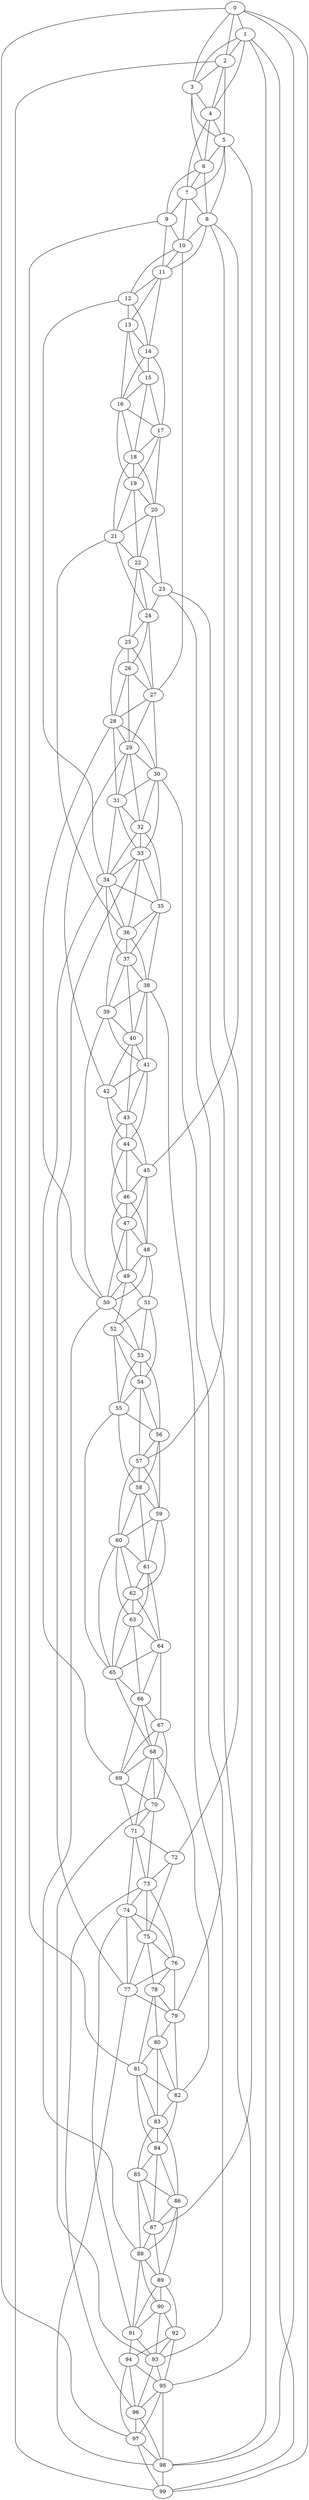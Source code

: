 strict graph "watts_strogatz_graph(100,6,0.1)" {
0;
1;
2;
3;
4;
5;
6;
7;
8;
9;
10;
11;
12;
13;
14;
15;
16;
17;
18;
19;
20;
21;
22;
23;
24;
25;
26;
27;
28;
29;
30;
31;
32;
33;
34;
35;
36;
37;
38;
39;
40;
41;
42;
43;
44;
45;
46;
47;
48;
49;
50;
51;
52;
53;
54;
55;
56;
57;
58;
59;
60;
61;
62;
63;
64;
65;
66;
67;
68;
69;
70;
71;
72;
73;
74;
75;
76;
77;
78;
79;
80;
81;
82;
83;
84;
85;
86;
87;
88;
89;
90;
91;
92;
93;
94;
95;
96;
97;
98;
99;
0 -- 1  [is_available=True, prob="0.377374533729"];
0 -- 2  [is_available=True, prob="0.106482256557"];
0 -- 3  [is_available=True, prob="0.568101885943"];
0 -- 97  [is_available=True, prob="0.509102707786"];
0 -- 98  [is_available=True, prob="1.0"];
0 -- 99  [is_available=True, prob="1.0"];
1 -- 2  [is_available=True, prob="1.0"];
1 -- 99  [is_available=True, prob="1.0"];
1 -- 4  [is_available=True, prob="1.0"];
1 -- 98  [is_available=True, prob="0.157092890295"];
1 -- 3  [is_available=True, prob="1.0"];
2 -- 3  [is_available=True, prob="0.850620908728"];
2 -- 4  [is_available=True, prob="0.6460896867"];
2 -- 5  [is_available=True, prob="0.283650632366"];
2 -- 99  [is_available=True, prob="1.0"];
3 -- 4  [is_available=True, prob="0.414131242556"];
3 -- 5  [is_available=True, prob="0.636511716701"];
3 -- 6  [is_available=True, prob="1.0"];
4 -- 5  [is_available=True, prob="0.289883120209"];
4 -- 6  [is_available=True, prob="0.0852295254816"];
4 -- 7  [is_available=True, prob="0.950523801955"];
5 -- 6  [is_available=True, prob="0.493513784098"];
5 -- 7  [is_available=True, prob="0.266647382326"];
5 -- 8  [is_available=True, prob="0.994659496627"];
5 -- 87  [is_available=True, prob="0.847288732549"];
6 -- 7  [is_available=True, prob="1.0"];
6 -- 8  [is_available=True, prob="0.881332868094"];
6 -- 9  [is_available=True, prob="0.133273923838"];
7 -- 8  [is_available=True, prob="1.0"];
7 -- 9  [is_available=True, prob="1.0"];
7 -- 10  [is_available=True, prob="1.0"];
8 -- 72  [is_available=True, prob="1.0"];
8 -- 10  [is_available=True, prob="0.5219032113"];
8 -- 11  [is_available=True, prob="0.684114211909"];
8 -- 45  [is_available=True, prob="0.571433903816"];
9 -- 10  [is_available=True, prob="1.0"];
9 -- 11  [is_available=True, prob="0.711665352381"];
9 -- 81  [is_available=True, prob="1.0"];
10 -- 11  [is_available=True, prob="0.503107661869"];
10 -- 12  [is_available=True, prob="0.0554516030023"];
10 -- 27  [is_available=True, prob="0.258897931169"];
11 -- 12  [is_available=True, prob="0.224280622106"];
11 -- 13  [is_available=True, prob="1.0"];
11 -- 14  [is_available=True, prob="1.0"];
12 -- 34  [is_available=True, prob="0.0329683633306"];
12 -- 13  [is_available=True, prob="1.0"];
12 -- 14  [is_available=True, prob="0.688723094217"];
13 -- 14  [is_available=True, prob="0.270437753304"];
13 -- 15  [is_available=True, prob="1.0"];
13 -- 16  [is_available=True, prob="1.0"];
14 -- 15  [is_available=True, prob="0.864002881435"];
14 -- 16  [is_available=True, prob="0.543251845319"];
14 -- 17  [is_available=True, prob="1.0"];
15 -- 16  [is_available=True, prob="0.819259929601"];
15 -- 17  [is_available=True, prob="0.59317691744"];
15 -- 18  [is_available=True, prob="0.639768521756"];
16 -- 17  [is_available=True, prob="0.70543413044"];
16 -- 18  [is_available=True, prob="0.752073954961"];
16 -- 19  [is_available=True, prob="0.419551730043"];
17 -- 18  [is_available=True, prob="1.0"];
17 -- 19  [is_available=True, prob="0.222176928929"];
17 -- 20  [is_available=True, prob="0.495435146198"];
18 -- 19  [is_available=True, prob="0.271325259036"];
18 -- 20  [is_available=True, prob="0.888329004938"];
18 -- 21  [is_available=True, prob="1.0"];
19 -- 20  [is_available=True, prob="0.00772414799475"];
19 -- 21  [is_available=True, prob="0.8266522182"];
19 -- 22  [is_available=True, prob="0.0733621171079"];
20 -- 21  [is_available=True, prob="1.0"];
20 -- 22  [is_available=True, prob="1.0"];
20 -- 23  [is_available=True, prob="0.764954320036"];
21 -- 36  [is_available=True, prob="1.0"];
21 -- 22  [is_available=True, prob="1.0"];
21 -- 24  [is_available=True, prob="0.312952961857"];
22 -- 23  [is_available=True, prob="0.525743336195"];
22 -- 24  [is_available=True, prob="1.0"];
22 -- 25  [is_available=True, prob="0.654816642848"];
23 -- 24  [is_available=True, prob="1.0"];
23 -- 57  [is_available=True, prob="1.0"];
23 -- 95  [is_available=True, prob="0.236061592196"];
24 -- 25  [is_available=True, prob="0.637861906218"];
24 -- 26  [is_available=True, prob="0.274690850335"];
24 -- 27  [is_available=True, prob="0.510689591038"];
25 -- 26  [is_available=True, prob="0.79002765519"];
25 -- 27  [is_available=True, prob="1.0"];
25 -- 28  [is_available=True, prob="1.0"];
26 -- 27  [is_available=True, prob="0.199847210645"];
26 -- 28  [is_available=True, prob="1.0"];
26 -- 29  [is_available=True, prob="0.614426364937"];
27 -- 28  [is_available=True, prob="0.945169859184"];
27 -- 29  [is_available=True, prob="0.073837991592"];
27 -- 30  [is_available=True, prob="0.832404687245"];
28 -- 50  [is_available=True, prob="0.0829493854335"];
28 -- 29  [is_available=True, prob="0.0493512297287"];
28 -- 30  [is_available=True, prob="0.889003568418"];
28 -- 31  [is_available=True, prob="1.0"];
29 -- 32  [is_available=True, prob="1.0"];
29 -- 42  [is_available=True, prob="1.0"];
29 -- 30  [is_available=True, prob="0.679183789368"];
29 -- 31  [is_available=True, prob="0.656739452007"];
30 -- 32  [is_available=True, prob="1.0"];
30 -- 33  [is_available=True, prob="0.301269680623"];
30 -- 79  [is_available=True, prob="1.0"];
30 -- 31  [is_available=True, prob="1.0"];
31 -- 32  [is_available=True, prob="0.204255027698"];
31 -- 33  [is_available=True, prob="0.725227903591"];
31 -- 34  [is_available=True, prob="0.446947017527"];
32 -- 33  [is_available=True, prob="1.0"];
32 -- 34  [is_available=True, prob="0.887490526564"];
32 -- 35  [is_available=True, prob="0.847360045075"];
33 -- 34  [is_available=True, prob="1.0"];
33 -- 35  [is_available=True, prob="0.372791920506"];
33 -- 36  [is_available=True, prob="0.762497137361"];
33 -- 77  [is_available=True, prob="1.0"];
34 -- 35  [is_available=True, prob="1.0"];
34 -- 36  [is_available=True, prob="0.877047030211"];
34 -- 37  [is_available=True, prob="1.0"];
34 -- 69  [is_available=True, prob="0.972799754302"];
35 -- 36  [is_available=True, prob="0.245128110853"];
35 -- 37  [is_available=True, prob="1.0"];
35 -- 38  [is_available=True, prob="0.47671820626"];
36 -- 37  [is_available=True, prob="0.102571627298"];
36 -- 38  [is_available=True, prob="0.0350878357278"];
36 -- 39  [is_available=True, prob="0.100961703533"];
37 -- 38  [is_available=True, prob="0.471891281271"];
37 -- 39  [is_available=True, prob="0.0497917607087"];
37 -- 40  [is_available=True, prob="0.840794808579"];
38 -- 39  [is_available=True, prob="1.0"];
38 -- 40  [is_available=True, prob="1.0"];
38 -- 41  [is_available=True, prob="1.0"];
38 -- 93  [is_available=True, prob="0.0121299386118"];
39 -- 40  [is_available=True, prob="0.200236629739"];
39 -- 41  [is_available=True, prob="0.114974719221"];
39 -- 50  [is_available=True, prob="0.952029507966"];
40 -- 41  [is_available=True, prob="0.283642710466"];
40 -- 42  [is_available=True, prob="0.134495868213"];
40 -- 43  [is_available=True, prob="0.145584511971"];
41 -- 42  [is_available=True, prob="0.915778919973"];
41 -- 43  [is_available=True, prob="0.367005538079"];
41 -- 44  [is_available=True, prob="0.549904468207"];
42 -- 43  [is_available=True, prob="1.0"];
42 -- 44  [is_available=True, prob="0.305217642424"];
43 -- 44  [is_available=True, prob="1.0"];
43 -- 45  [is_available=True, prob="0.445703305344"];
43 -- 46  [is_available=True, prob="1.0"];
44 -- 45  [is_available=True, prob="1.0"];
44 -- 46  [is_available=True, prob="0.585723964032"];
44 -- 47  [is_available=True, prob="0.394813729657"];
45 -- 46  [is_available=True, prob="0.569299660836"];
45 -- 47  [is_available=True, prob="0.232412711176"];
45 -- 48  [is_available=True, prob="1.0"];
46 -- 47  [is_available=True, prob="1.0"];
46 -- 48  [is_available=True, prob="0.424432258136"];
46 -- 49  [is_available=True, prob="0.221847892321"];
47 -- 48  [is_available=True, prob="1.0"];
47 -- 49  [is_available=True, prob="1.0"];
47 -- 50  [is_available=True, prob="0.983256190489"];
48 -- 49  [is_available=True, prob="1.0"];
48 -- 50  [is_available=True, prob="1.0"];
48 -- 51  [is_available=True, prob="0.21295063233"];
49 -- 50  [is_available=True, prob="1.0"];
49 -- 51  [is_available=True, prob="0.614662846371"];
49 -- 52  [is_available=True, prob="1.0"];
50 -- 53  [is_available=True, prob="0.238687517486"];
50 -- 88  [is_available=True, prob="0.920353917535"];
51 -- 52  [is_available=True, prob="0.3754950716"];
51 -- 53  [is_available=True, prob="0.289157096082"];
51 -- 54  [is_available=True, prob="0.30498258504"];
52 -- 53  [is_available=True, prob="1.0"];
52 -- 54  [is_available=True, prob="0.856762770627"];
52 -- 55  [is_available=True, prob="0.7823113809"];
53 -- 54  [is_available=True, prob="0.99807588619"];
53 -- 55  [is_available=True, prob="0.233789788831"];
53 -- 56  [is_available=True, prob="0.482687840388"];
54 -- 55  [is_available=True, prob="0.0976251728833"];
54 -- 56  [is_available=True, prob="0.998324560873"];
54 -- 57  [is_available=True, prob="0.151635725062"];
55 -- 65  [is_available=True, prob="0.506543954658"];
55 -- 56  [is_available=True, prob="0.718210049135"];
55 -- 58  [is_available=True, prob="0.395107698091"];
56 -- 57  [is_available=True, prob="0.306860846166"];
56 -- 58  [is_available=True, prob="0.0968172708457"];
56 -- 59  [is_available=True, prob="0.462786297786"];
57 -- 58  [is_available=True, prob="0.410793772927"];
57 -- 59  [is_available=True, prob="0.679843679397"];
57 -- 60  [is_available=True, prob="0.566896854012"];
58 -- 59  [is_available=True, prob="0.485127948368"];
58 -- 60  [is_available=True, prob="0.471240299909"];
58 -- 61  [is_available=True, prob="0.0767651776209"];
59 -- 60  [is_available=True, prob="0.964168579713"];
59 -- 61  [is_available=True, prob="0.672915815751"];
59 -- 62  [is_available=True, prob="0.738095302273"];
60 -- 65  [is_available=True, prob="0.802682098745"];
60 -- 61  [is_available=True, prob="0.0417146958758"];
60 -- 62  [is_available=True, prob="0.340134628535"];
60 -- 63  [is_available=True, prob="0.859574890798"];
61 -- 64  [is_available=True, prob="0.977371235304"];
61 -- 62  [is_available=True, prob="0.38970351174"];
61 -- 63  [is_available=True, prob="0.0637615994661"];
62 -- 64  [is_available=True, prob="0.163958540104"];
62 -- 65  [is_available=True, prob="0.781610424735"];
62 -- 63  [is_available=True, prob="1.0"];
63 -- 64  [is_available=True, prob="0.444324691165"];
63 -- 65  [is_available=True, prob="1.0"];
63 -- 66  [is_available=True, prob="0.967928462086"];
64 -- 65  [is_available=True, prob="0.307019844931"];
64 -- 66  [is_available=True, prob="0.410880973405"];
64 -- 67  [is_available=True, prob="1.0"];
65 -- 66  [is_available=True, prob="0.432023284723"];
65 -- 68  [is_available=True, prob="1.0"];
66 -- 67  [is_available=True, prob="0.658216182533"];
66 -- 68  [is_available=True, prob="0.785401105646"];
66 -- 69  [is_available=True, prob="0.557624304835"];
67 -- 68  [is_available=True, prob="0.532698806941"];
67 -- 69  [is_available=True, prob="0.974998893197"];
67 -- 70  [is_available=True, prob="1.0"];
68 -- 69  [is_available=True, prob="0.320886442834"];
68 -- 70  [is_available=True, prob="0.269302370736"];
68 -- 71  [is_available=True, prob="0.721430308107"];
68 -- 82  [is_available=True, prob="0.776154698818"];
69 -- 70  [is_available=True, prob="0.384526117862"];
69 -- 71  [is_available=True, prob="1.0"];
70 -- 71  [is_available=True, prob="0.248819808628"];
70 -- 73  [is_available=True, prob="1.0"];
70 -- 93  [is_available=True, prob="0.376604818653"];
71 -- 72  [is_available=True, prob="1.0"];
71 -- 73  [is_available=True, prob="1.0"];
71 -- 74  [is_available=True, prob="0.368885951535"];
72 -- 73  [is_available=True, prob="1.0"];
72 -- 75  [is_available=True, prob="1.0"];
73 -- 96  [is_available=True, prob="1.0"];
73 -- 74  [is_available=True, prob="0.160403103807"];
73 -- 75  [is_available=True, prob="1.0"];
73 -- 76  [is_available=True, prob="0.763863839599"];
74 -- 75  [is_available=True, prob="0.502020845656"];
74 -- 76  [is_available=True, prob="1.0"];
74 -- 77  [is_available=True, prob="1.0"];
74 -- 91  [is_available=True, prob="0.85418783861"];
75 -- 76  [is_available=True, prob="1.0"];
75 -- 77  [is_available=True, prob="0.0433478403705"];
75 -- 78  [is_available=True, prob="0.973209975872"];
76 -- 77  [is_available=True, prob="0.602337627416"];
76 -- 78  [is_available=True, prob="0.0104191348502"];
76 -- 79  [is_available=True, prob="1.0"];
77 -- 98  [is_available=True, prob="0.181025205725"];
77 -- 79  [is_available=True, prob="0.00319451210132"];
78 -- 79  [is_available=True, prob="1.0"];
78 -- 80  [is_available=True, prob="0.690194620124"];
78 -- 81  [is_available=True, prob="0.0475117534843"];
79 -- 80  [is_available=True, prob="0.752334810792"];
79 -- 82  [is_available=True, prob="0.014872096547"];
80 -- 81  [is_available=True, prob="0.905323557126"];
80 -- 82  [is_available=True, prob="0.507563224914"];
80 -- 83  [is_available=True, prob="0.0641621226589"];
81 -- 82  [is_available=True, prob="1.0"];
81 -- 83  [is_available=True, prob="0.167888376476"];
81 -- 84  [is_available=True, prob="0.175040566708"];
82 -- 83  [is_available=True, prob="0.326817309663"];
82 -- 84  [is_available=True, prob="1.0"];
83 -- 84  [is_available=True, prob="0.139488208203"];
83 -- 85  [is_available=True, prob="0.76307555163"];
83 -- 86  [is_available=True, prob="0.880376040573"];
84 -- 85  [is_available=True, prob="0.75785133212"];
84 -- 86  [is_available=True, prob="0.801796315009"];
84 -- 87  [is_available=True, prob="1.0"];
85 -- 86  [is_available=True, prob="1.0"];
85 -- 87  [is_available=True, prob="0.58566514421"];
85 -- 88  [is_available=True, prob="1.0"];
86 -- 87  [is_available=True, prob="1.0"];
86 -- 88  [is_available=True, prob="1.0"];
86 -- 89  [is_available=True, prob="1.0"];
87 -- 88  [is_available=True, prob="1.0"];
87 -- 89  [is_available=True, prob="0.505482405233"];
88 -- 89  [is_available=True, prob="0.575920218737"];
88 -- 90  [is_available=True, prob="1.0"];
88 -- 91  [is_available=True, prob="0.310731806776"];
89 -- 90  [is_available=True, prob="0.126309056085"];
89 -- 91  [is_available=True, prob="1.0"];
89 -- 92  [is_available=True, prob="0.224875553454"];
90 -- 91  [is_available=True, prob="0.475991430882"];
90 -- 92  [is_available=True, prob="0.088587656045"];
90 -- 93  [is_available=True, prob="0.705243781247"];
91 -- 93  [is_available=True, prob="1.0"];
91 -- 94  [is_available=True, prob="0.338378906339"];
92 -- 93  [is_available=True, prob="1.0"];
92 -- 94  [is_available=True, prob="0.797081987123"];
92 -- 95  [is_available=True, prob="0.681327246636"];
93 -- 96  [is_available=True, prob="0.469089981486"];
93 -- 95  [is_available=True, prob="0.856653492839"];
94 -- 96  [is_available=True, prob="1.0"];
94 -- 97  [is_available=True, prob="0.21875798156"];
94 -- 95  [is_available=True, prob="1.0"];
95 -- 96  [is_available=True, prob="0.0430427547593"];
95 -- 97  [is_available=True, prob="0.23923081432"];
95 -- 98  [is_available=True, prob="0.940673415038"];
96 -- 97  [is_available=True, prob="0.590966549382"];
96 -- 98  [is_available=True, prob="0.489277813344"];
97 -- 98  [is_available=True, prob="0.712684030941"];
97 -- 99  [is_available=True, prob="0.973878958595"];
98 -- 99  [is_available=True, prob="0.360024943733"];
}
